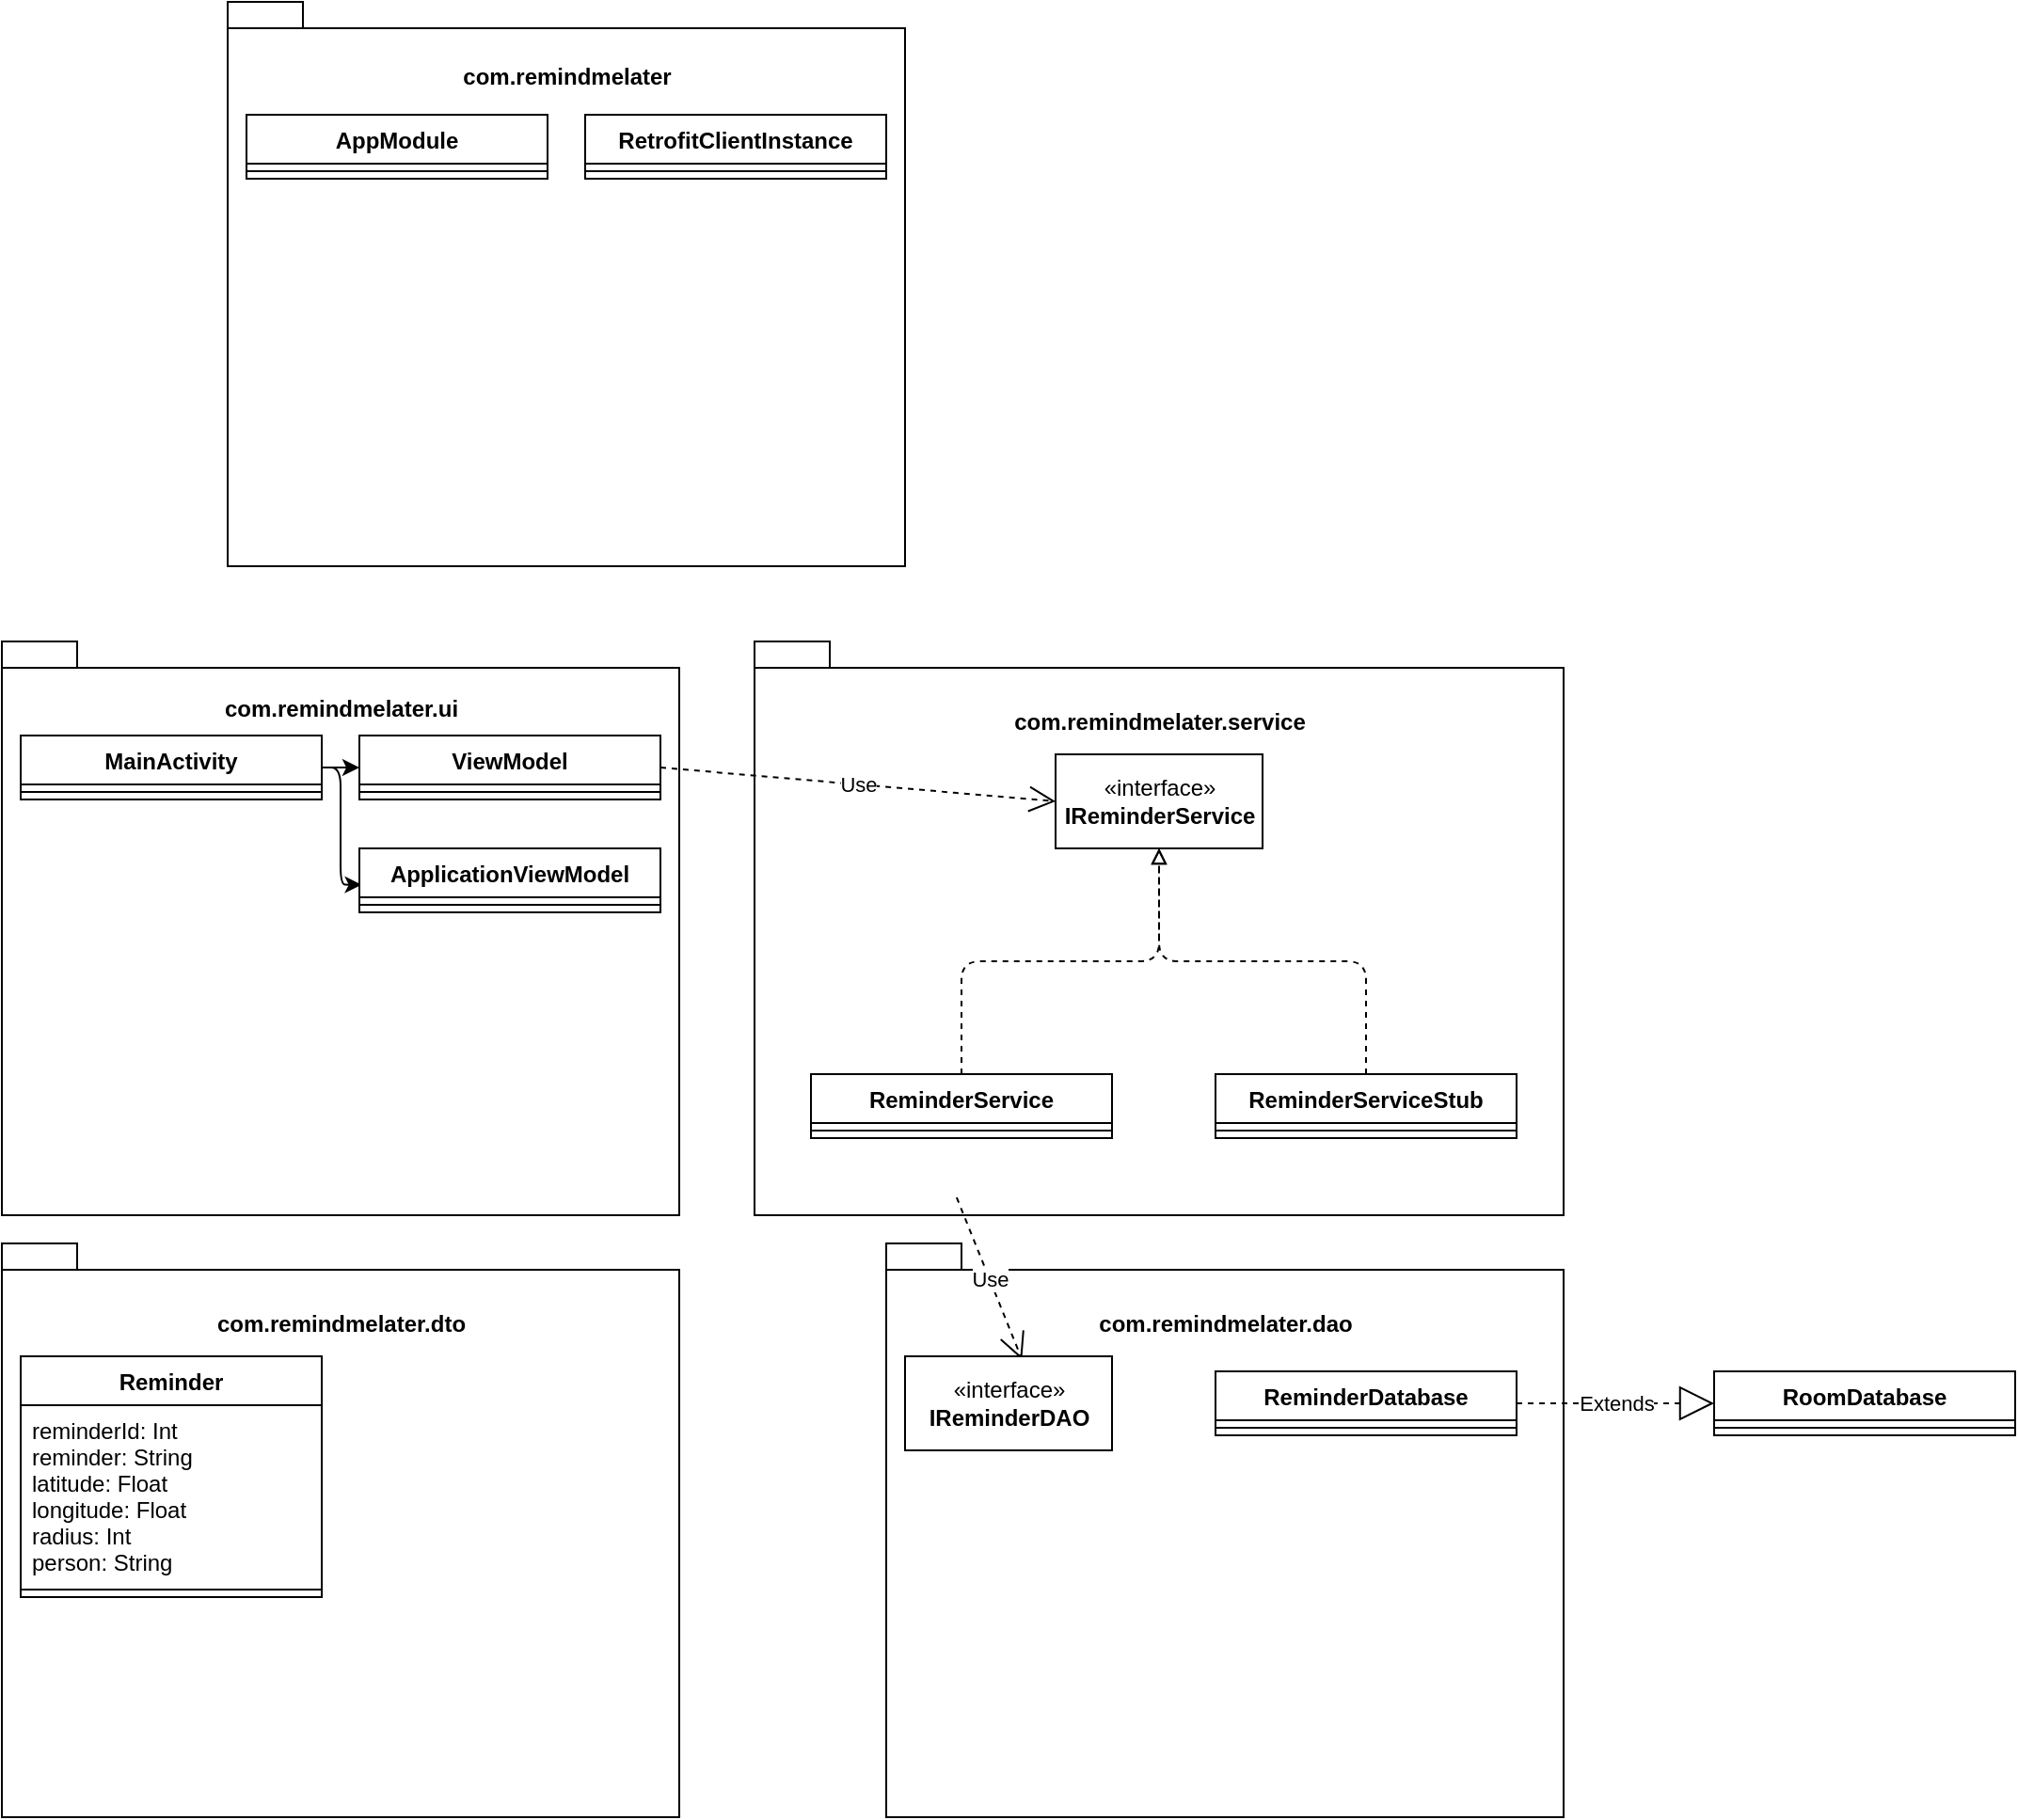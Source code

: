 <mxfile version="16.5.2" type="github">
  <diagram id="C5RBs43oDa-KdzZeNtuy" name="Page-1">
    <mxGraphModel dx="1422" dy="790" grid="1" gridSize="10" guides="1" tooltips="1" connect="1" arrows="1" fold="1" page="1" pageScale="1" pageWidth="850" pageHeight="1100" background="none" math="0" shadow="0">
      <root>
        <mxCell id="WIyWlLk6GJQsqaUBKTNV-0" />
        <mxCell id="WIyWlLk6GJQsqaUBKTNV-1" parent="WIyWlLk6GJQsqaUBKTNV-0" />
        <mxCell id="1HaIQsdyLIu8X52pOBNz-4" value="com.remindmelater.ui&lt;br&gt;&lt;br&gt;&lt;br&gt;&lt;br&gt;&lt;br&gt;&lt;br&gt;&lt;br&gt;&lt;br&gt;&lt;br&gt;&lt;br&gt;&lt;br&gt;&lt;br&gt;&lt;br&gt;&lt;br&gt;&lt;br&gt;&lt;br&gt;&lt;br&gt;&lt;br&gt;" style="shape=folder;fontStyle=1;spacingTop=10;tabWidth=40;tabHeight=14;tabPosition=left;html=1;rounded=0;" vertex="1" parent="WIyWlLk6GJQsqaUBKTNV-1">
          <mxGeometry x="10" y="460" width="360" height="305" as="geometry" />
        </mxCell>
        <mxCell id="1HaIQsdyLIu8X52pOBNz-5" value="com.remindmelater.service&lt;br&gt;&lt;br&gt;&lt;br&gt;&lt;br&gt;&lt;br&gt;&lt;br&gt;&lt;br&gt;&lt;br&gt;&lt;br&gt;&lt;br&gt;&lt;br&gt;&lt;br&gt;&lt;br&gt;&lt;br&gt;&lt;br&gt;&lt;br&gt;&lt;br&gt;" style="shape=folder;fontStyle=1;spacingTop=10;tabWidth=40;tabHeight=14;tabPosition=left;html=1;rounded=0;" vertex="1" parent="WIyWlLk6GJQsqaUBKTNV-1">
          <mxGeometry x="410" y="460" width="430" height="305" as="geometry" />
        </mxCell>
        <mxCell id="1HaIQsdyLIu8X52pOBNz-6" value="com.remindmelater.dto&lt;br&gt;&lt;br&gt;&lt;br&gt;&lt;br&gt;&lt;br&gt;&lt;br&gt;&lt;br&gt;&lt;br&gt;&lt;br&gt;&lt;br&gt;&lt;br&gt;&lt;br&gt;&lt;br&gt;&lt;br&gt;&lt;br&gt;&lt;br&gt;&lt;br&gt;" style="shape=folder;fontStyle=1;spacingTop=10;tabWidth=40;tabHeight=14;tabPosition=left;html=1;rounded=0;" vertex="1" parent="WIyWlLk6GJQsqaUBKTNV-1">
          <mxGeometry x="10" y="780" width="360" height="305" as="geometry" />
        </mxCell>
        <mxCell id="1HaIQsdyLIu8X52pOBNz-7" value="com.remindmelater.dao&lt;br&gt;&lt;br&gt;&lt;br&gt;&lt;br&gt;&lt;br&gt;&lt;br&gt;&lt;br&gt;&lt;br&gt;&lt;br&gt;&lt;br&gt;&lt;br&gt;&lt;br&gt;&lt;br&gt;&lt;br&gt;&lt;br&gt;&lt;br&gt;&lt;br&gt;" style="shape=folder;fontStyle=1;spacingTop=10;tabWidth=40;tabHeight=14;tabPosition=left;html=1;rounded=0;" vertex="1" parent="WIyWlLk6GJQsqaUBKTNV-1">
          <mxGeometry x="480" y="780" width="360" height="305" as="geometry" />
        </mxCell>
        <mxCell id="1HaIQsdyLIu8X52pOBNz-26" value="" style="edgeStyle=orthogonalEdgeStyle;orthogonalLoop=1;jettySize=auto;html=1;entryX=0.008;entryY=0.569;entryDx=0;entryDy=0;entryPerimeter=0;" edge="1" parent="WIyWlLk6GJQsqaUBKTNV-1" source="1HaIQsdyLIu8X52pOBNz-8" target="1HaIQsdyLIu8X52pOBNz-14">
          <mxGeometry relative="1" as="geometry">
            <Array as="points">
              <mxPoint x="190" y="527" />
              <mxPoint x="190" y="589" />
            </Array>
          </mxGeometry>
        </mxCell>
        <mxCell id="1HaIQsdyLIu8X52pOBNz-8" value="MainActivity" style="swimlane;fontStyle=1;align=center;verticalAlign=top;childLayout=stackLayout;horizontal=1;startSize=26;horizontalStack=0;resizeParent=1;resizeParentMax=0;resizeLast=0;collapsible=1;marginBottom=0;" vertex="1" parent="WIyWlLk6GJQsqaUBKTNV-1">
          <mxGeometry x="20" y="510" width="160" height="34" as="geometry" />
        </mxCell>
        <mxCell id="1HaIQsdyLIu8X52pOBNz-10" value="" style="line;strokeWidth=1;fillColor=none;align=left;verticalAlign=middle;spacingTop=-1;spacingLeft=3;spacingRight=3;rotatable=0;labelPosition=right;points=[];portConstraint=eastwest;" vertex="1" parent="1HaIQsdyLIu8X52pOBNz-8">
          <mxGeometry y="26" width="160" height="8" as="geometry" />
        </mxCell>
        <mxCell id="1HaIQsdyLIu8X52pOBNz-12" value="ViewModel" style="swimlane;fontStyle=1;align=center;verticalAlign=top;childLayout=stackLayout;horizontal=1;startSize=26;horizontalStack=0;resizeParent=1;resizeParentMax=0;resizeLast=0;collapsible=1;marginBottom=0;" vertex="1" parent="WIyWlLk6GJQsqaUBKTNV-1">
          <mxGeometry x="200" y="510" width="160" height="34" as="geometry" />
        </mxCell>
        <mxCell id="1HaIQsdyLIu8X52pOBNz-13" value="" style="line;strokeWidth=1;fillColor=none;align=left;verticalAlign=middle;spacingTop=-1;spacingLeft=3;spacingRight=3;rotatable=0;labelPosition=right;points=[];portConstraint=eastwest;" vertex="1" parent="1HaIQsdyLIu8X52pOBNz-12">
          <mxGeometry y="26" width="160" height="8" as="geometry" />
        </mxCell>
        <mxCell id="1HaIQsdyLIu8X52pOBNz-14" value="ApplicationViewModel" style="swimlane;fontStyle=1;align=center;verticalAlign=top;childLayout=stackLayout;horizontal=1;startSize=26;horizontalStack=0;resizeParent=1;resizeParentMax=0;resizeLast=0;collapsible=1;marginBottom=0;" vertex="1" parent="WIyWlLk6GJQsqaUBKTNV-1">
          <mxGeometry x="200" y="570" width="160" height="34" as="geometry" />
        </mxCell>
        <mxCell id="1HaIQsdyLIu8X52pOBNz-15" value="" style="line;strokeWidth=1;fillColor=none;align=left;verticalAlign=middle;spacingTop=-1;spacingLeft=3;spacingRight=3;rotatable=0;labelPosition=right;points=[];portConstraint=eastwest;" vertex="1" parent="1HaIQsdyLIu8X52pOBNz-14">
          <mxGeometry y="26" width="160" height="8" as="geometry" />
        </mxCell>
        <mxCell id="1HaIQsdyLIu8X52pOBNz-18" value="Reminder" style="swimlane;fontStyle=1;align=center;verticalAlign=top;childLayout=stackLayout;horizontal=1;startSize=26;horizontalStack=0;resizeParent=1;resizeParentMax=0;resizeLast=0;collapsible=1;marginBottom=0;" vertex="1" parent="WIyWlLk6GJQsqaUBKTNV-1">
          <mxGeometry x="20" y="840" width="160" height="128" as="geometry" />
        </mxCell>
        <mxCell id="1HaIQsdyLIu8X52pOBNz-19" value="reminderId: Int&#xa;reminder: String&#xa;latitude: Float&#xa;longitude: Float&#xa;radius: Int&#xa;person: String" style="text;strokeColor=none;fillColor=none;align=left;verticalAlign=top;spacingLeft=4;spacingRight=4;overflow=hidden;rotatable=0;points=[[0,0.5],[1,0.5]];portConstraint=eastwest;" vertex="1" parent="1HaIQsdyLIu8X52pOBNz-18">
          <mxGeometry y="26" width="160" height="94" as="geometry" />
        </mxCell>
        <mxCell id="1HaIQsdyLIu8X52pOBNz-20" value="" style="line;strokeWidth=1;fillColor=none;align=left;verticalAlign=middle;spacingTop=-1;spacingLeft=3;spacingRight=3;rotatable=0;labelPosition=right;points=[];portConstraint=eastwest;" vertex="1" parent="1HaIQsdyLIu8X52pOBNz-18">
          <mxGeometry y="120" width="160" height="8" as="geometry" />
        </mxCell>
        <mxCell id="1HaIQsdyLIu8X52pOBNz-28" value="" style="endArrow=classic;html=1;exitX=1;exitY=0.5;exitDx=0;exitDy=0;entryX=0;entryY=0.5;entryDx=0;entryDy=0;" edge="1" parent="WIyWlLk6GJQsqaUBKTNV-1" source="1HaIQsdyLIu8X52pOBNz-8" target="1HaIQsdyLIu8X52pOBNz-12">
          <mxGeometry width="50" height="50" relative="1" as="geometry">
            <mxPoint x="210" y="610" as="sourcePoint" />
            <mxPoint x="260" y="560" as="targetPoint" />
          </mxGeometry>
        </mxCell>
        <mxCell id="1HaIQsdyLIu8X52pOBNz-29" value="«interface»&lt;br&gt;&lt;b&gt;IReminderService&lt;/b&gt;" style="html=1;" vertex="1" parent="WIyWlLk6GJQsqaUBKTNV-1">
          <mxGeometry x="570" y="520" width="110" height="50" as="geometry" />
        </mxCell>
        <mxCell id="1HaIQsdyLIu8X52pOBNz-30" value="ReminderService" style="swimlane;fontStyle=1;align=center;verticalAlign=top;childLayout=stackLayout;horizontal=1;startSize=26;horizontalStack=0;resizeParent=1;resizeParentMax=0;resizeLast=0;collapsible=1;marginBottom=0;" vertex="1" parent="WIyWlLk6GJQsqaUBKTNV-1">
          <mxGeometry x="440" y="690" width="160" height="34" as="geometry" />
        </mxCell>
        <mxCell id="1HaIQsdyLIu8X52pOBNz-32" value="" style="line;strokeWidth=1;fillColor=none;align=left;verticalAlign=middle;spacingTop=-1;spacingLeft=3;spacingRight=3;rotatable=0;labelPosition=right;points=[];portConstraint=eastwest;" vertex="1" parent="1HaIQsdyLIu8X52pOBNz-30">
          <mxGeometry y="26" width="160" height="8" as="geometry" />
        </mxCell>
        <mxCell id="1HaIQsdyLIu8X52pOBNz-42" value="" style="edgeStyle=orthogonalEdgeStyle;orthogonalLoop=1;jettySize=auto;html=1;endArrow=block;endFill=0;dashed=1;entryX=0.5;entryY=1;entryDx=0;entryDy=0;" edge="1" parent="WIyWlLk6GJQsqaUBKTNV-1" source="1HaIQsdyLIu8X52pOBNz-36" target="1HaIQsdyLIu8X52pOBNz-29">
          <mxGeometry relative="1" as="geometry">
            <mxPoint x="620" y="570" as="targetPoint" />
          </mxGeometry>
        </mxCell>
        <mxCell id="1HaIQsdyLIu8X52pOBNz-36" value="ReminderServiceStub" style="swimlane;fontStyle=1;align=center;verticalAlign=top;childLayout=stackLayout;horizontal=1;startSize=26;horizontalStack=0;resizeParent=1;resizeParentMax=0;resizeLast=0;collapsible=1;marginBottom=0;" vertex="1" parent="WIyWlLk6GJQsqaUBKTNV-1">
          <mxGeometry x="655" y="690" width="160" height="34" as="geometry" />
        </mxCell>
        <mxCell id="1HaIQsdyLIu8X52pOBNz-38" value="" style="line;strokeWidth=1;fillColor=none;align=left;verticalAlign=middle;spacingTop=-1;spacingLeft=3;spacingRight=3;rotatable=0;labelPosition=right;points=[];portConstraint=eastwest;" vertex="1" parent="1HaIQsdyLIu8X52pOBNz-36">
          <mxGeometry y="26" width="160" height="8" as="geometry" />
        </mxCell>
        <mxCell id="1HaIQsdyLIu8X52pOBNz-43" value="" style="edgeStyle=orthogonalEdgeStyle;orthogonalLoop=1;jettySize=auto;html=1;endArrow=block;endFill=0;dashed=1;exitX=0.5;exitY=0;exitDx=0;exitDy=0;entryX=0.5;entryY=1;entryDx=0;entryDy=0;" edge="1" parent="WIyWlLk6GJQsqaUBKTNV-1" source="1HaIQsdyLIu8X52pOBNz-30" target="1HaIQsdyLIu8X52pOBNz-29">
          <mxGeometry relative="1" as="geometry">
            <mxPoint x="620" y="629.55" as="sourcePoint" />
            <mxPoint x="580" y="570" as="targetPoint" />
          </mxGeometry>
        </mxCell>
        <mxCell id="1HaIQsdyLIu8X52pOBNz-44" value="Use" style="endArrow=open;endSize=12;dashed=1;html=1;exitX=1;exitY=0.5;exitDx=0;exitDy=0;strokeColor=default;entryX=0;entryY=0.5;entryDx=0;entryDy=0;rounded=1;" edge="1" parent="WIyWlLk6GJQsqaUBKTNV-1" source="1HaIQsdyLIu8X52pOBNz-12" target="1HaIQsdyLIu8X52pOBNz-29">
          <mxGeometry width="160" relative="1" as="geometry">
            <mxPoint x="350" y="680" as="sourcePoint" />
            <mxPoint x="510" y="680" as="targetPoint" />
          </mxGeometry>
        </mxCell>
        <mxCell id="1HaIQsdyLIu8X52pOBNz-46" value="Use" style="endArrow=open;endSize=12;dashed=1;html=1;rounded=1;strokeColor=default;exitX=0.484;exitY=0.984;exitDx=0;exitDy=0;exitPerimeter=0;entryX=0.565;entryY=0.034;entryDx=0;entryDy=0;entryPerimeter=0;" edge="1" parent="WIyWlLk6GJQsqaUBKTNV-1" target="1HaIQsdyLIu8X52pOBNz-57">
          <mxGeometry width="160" relative="1" as="geometry">
            <mxPoint x="517.44" y="755.584" as="sourcePoint" />
            <mxPoint x="545.0" y="840" as="targetPoint" />
          </mxGeometry>
        </mxCell>
        <mxCell id="1HaIQsdyLIu8X52pOBNz-48" value="com.remindmelater&lt;br&gt;&lt;br&gt;&lt;br&gt;&lt;br&gt;&lt;br&gt;&lt;br&gt;&lt;br&gt;&lt;br&gt;&lt;br&gt;&lt;br&gt;&lt;br&gt;&lt;br&gt;&lt;br&gt;&lt;br&gt;&lt;br&gt;&lt;br&gt;&lt;br&gt;" style="shape=folder;fontStyle=1;spacingTop=10;tabWidth=40;tabHeight=14;tabPosition=left;html=1;rounded=0;" vertex="1" parent="WIyWlLk6GJQsqaUBKTNV-1">
          <mxGeometry x="130" y="120" width="360" height="300" as="geometry" />
        </mxCell>
        <mxCell id="1HaIQsdyLIu8X52pOBNz-49" value="AppModule" style="swimlane;fontStyle=1;align=center;verticalAlign=top;childLayout=stackLayout;horizontal=1;startSize=26;horizontalStack=0;resizeParent=1;resizeParentMax=0;resizeLast=0;collapsible=1;marginBottom=0;" vertex="1" parent="WIyWlLk6GJQsqaUBKTNV-1">
          <mxGeometry x="140" y="180" width="160" height="34" as="geometry" />
        </mxCell>
        <mxCell id="1HaIQsdyLIu8X52pOBNz-51" value="" style="line;strokeWidth=1;fillColor=none;align=left;verticalAlign=middle;spacingTop=-1;spacingLeft=3;spacingRight=3;rotatable=0;labelPosition=right;points=[];portConstraint=eastwest;" vertex="1" parent="1HaIQsdyLIu8X52pOBNz-49">
          <mxGeometry y="26" width="160" height="8" as="geometry" />
        </mxCell>
        <mxCell id="1HaIQsdyLIu8X52pOBNz-53" value="RetrofitClientInstance" style="swimlane;fontStyle=1;align=center;verticalAlign=top;childLayout=stackLayout;horizontal=1;startSize=26;horizontalStack=0;resizeParent=1;resizeParentMax=0;resizeLast=0;collapsible=1;marginBottom=0;" vertex="1" parent="WIyWlLk6GJQsqaUBKTNV-1">
          <mxGeometry x="320" y="180" width="160" height="34" as="geometry" />
        </mxCell>
        <mxCell id="1HaIQsdyLIu8X52pOBNz-55" value="" style="line;strokeWidth=1;fillColor=none;align=left;verticalAlign=middle;spacingTop=-1;spacingLeft=3;spacingRight=3;rotatable=0;labelPosition=right;points=[];portConstraint=eastwest;" vertex="1" parent="1HaIQsdyLIu8X52pOBNz-53">
          <mxGeometry y="26" width="160" height="8" as="geometry" />
        </mxCell>
        <mxCell id="1HaIQsdyLIu8X52pOBNz-57" value="«interface»&lt;br&gt;&lt;b&gt;IReminderDAO&lt;/b&gt;" style="html=1;" vertex="1" parent="WIyWlLk6GJQsqaUBKTNV-1">
          <mxGeometry x="490" y="840" width="110" height="50" as="geometry" />
        </mxCell>
        <mxCell id="1HaIQsdyLIu8X52pOBNz-58" value="ReminderDatabase" style="swimlane;fontStyle=1;align=center;verticalAlign=top;childLayout=stackLayout;horizontal=1;startSize=26;horizontalStack=0;resizeParent=1;resizeParentMax=0;resizeLast=0;collapsible=1;marginBottom=0;" vertex="1" parent="WIyWlLk6GJQsqaUBKTNV-1">
          <mxGeometry x="655" y="848" width="160" height="34" as="geometry" />
        </mxCell>
        <mxCell id="1HaIQsdyLIu8X52pOBNz-60" value="" style="line;strokeWidth=1;fillColor=none;align=left;verticalAlign=middle;spacingTop=-1;spacingLeft=3;spacingRight=3;rotatable=0;labelPosition=right;points=[];portConstraint=eastwest;" vertex="1" parent="1HaIQsdyLIu8X52pOBNz-58">
          <mxGeometry y="26" width="160" height="8" as="geometry" />
        </mxCell>
        <mxCell id="1HaIQsdyLIu8X52pOBNz-62" value="RoomDatabase" style="swimlane;fontStyle=1;align=center;verticalAlign=top;childLayout=stackLayout;horizontal=1;startSize=26;horizontalStack=0;resizeParent=1;resizeParentMax=0;resizeLast=0;collapsible=1;marginBottom=0;" vertex="1" parent="WIyWlLk6GJQsqaUBKTNV-1">
          <mxGeometry x="920" y="848" width="160" height="34" as="geometry" />
        </mxCell>
        <mxCell id="1HaIQsdyLIu8X52pOBNz-64" value="" style="line;strokeWidth=1;fillColor=none;align=left;verticalAlign=middle;spacingTop=-1;spacingLeft=3;spacingRight=3;rotatable=0;labelPosition=right;points=[];portConstraint=eastwest;" vertex="1" parent="1HaIQsdyLIu8X52pOBNz-62">
          <mxGeometry y="26" width="160" height="8" as="geometry" />
        </mxCell>
        <mxCell id="1HaIQsdyLIu8X52pOBNz-66" value="Extends" style="endArrow=block;endSize=16;endFill=0;html=1;rounded=1;dashed=1;strokeColor=default;exitX=1;exitY=0.5;exitDx=0;exitDy=0;entryX=0;entryY=0.5;entryDx=0;entryDy=0;" edge="1" parent="WIyWlLk6GJQsqaUBKTNV-1" source="1HaIQsdyLIu8X52pOBNz-58" target="1HaIQsdyLIu8X52pOBNz-62">
          <mxGeometry width="160" relative="1" as="geometry">
            <mxPoint x="520" y="740" as="sourcePoint" />
            <mxPoint x="680" y="740" as="targetPoint" />
          </mxGeometry>
        </mxCell>
      </root>
    </mxGraphModel>
  </diagram>
</mxfile>
